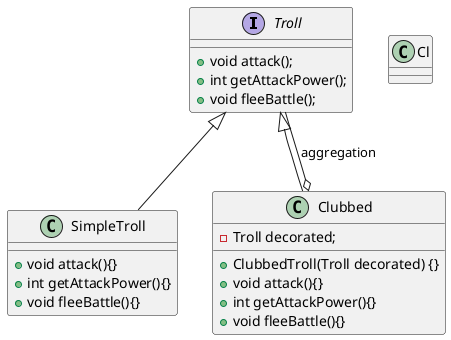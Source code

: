 @startuml
interface Troll{
  + void attack();
  + int getAttackPower();
  + void fleeBattle();
}
class SimpleTroll{
   + void attack(){}
   + int getAttackPower(){}
   + void fleeBattle(){}
}
class Clubbed{
  - Troll decorated;
  + ClubbedTroll(Troll decorated) {}
  + void attack(){}
  + int getAttackPower(){}
  + void fleeBattle(){}
}
class Cl
Troll<|--SimpleTroll
Troll<|--Clubbed
Clubbed o-- Troll :aggregation
@enduml